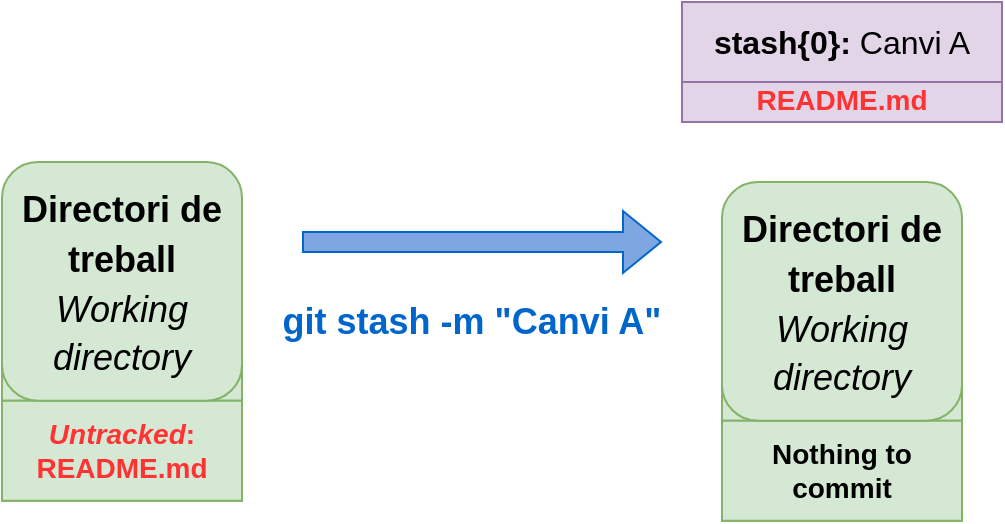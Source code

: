 <mxfile version="24.9.2">
  <diagram name="Pàgina-1" id="oMXp2A7B2WiK8wNI1ypx">
    <mxGraphModel dx="2074" dy="1098" grid="1" gridSize="10" guides="1" tooltips="1" connect="1" arrows="1" fold="1" page="1" pageScale="1" pageWidth="827" pageHeight="1169" math="0" shadow="0">
      <root>
        <mxCell id="0" />
        <mxCell id="1" parent="0" />
        <mxCell id="DcFeNVow8eWx_2YF7XhF-8" value="List" style="swimlane;fontStyle=0;childLayout=stackLayout;horizontal=1;startSize=30;horizontalStack=0;resizeParent=1;resizeParentMax=0;resizeLast=0;collapsible=1;marginBottom=0;whiteSpace=wrap;html=1;fillColor=#d5e8d4;strokeColor=#82b366;" parent="1" vertex="1">
          <mxGeometry x="170" y="359.37" width="120" height="80" as="geometry">
            <mxRectangle x="10" y="380.63" width="60" height="30" as="alternateBounds" />
          </mxGeometry>
        </mxCell>
        <mxCell id="DcFeNVow8eWx_2YF7XhF-9" value="&lt;i&gt;Untracked&lt;/i&gt;: README.md" style="text;strokeColor=#82b366;fillColor=#d5e8d4;align=center;verticalAlign=middle;spacingLeft=4;spacingRight=4;overflow=hidden;points=[[0,0.5],[1,0.5]];portConstraint=eastwest;rotatable=0;whiteSpace=wrap;html=1;fontStyle=1;fontSize=14;fontColor=#FF3333;" parent="DcFeNVow8eWx_2YF7XhF-8" vertex="1">
          <mxGeometry y="30" width="120" height="50" as="geometry" />
        </mxCell>
        <mxCell id="DcFeNVow8eWx_2YF7XhF-10" value="&lt;b style=&quot;border-color: var(--border-color); font-size: 18px;&quot;&gt;Directori de treball&lt;/b&gt;&lt;br style=&quot;border-color: var(--border-color); font-size: 18px;&quot;&gt;&lt;i style=&quot;border-color: var(--border-color); font-size: 18px;&quot;&gt;Working directory&lt;/i&gt;" style="rounded=1;whiteSpace=wrap;html=1;fontSize=20;fillColor=#d5e8d4;strokeColor=#82b366;" parent="1" vertex="1">
          <mxGeometry x="170" y="270" width="120" height="119.37" as="geometry" />
        </mxCell>
        <mxCell id="DcFeNVow8eWx_2YF7XhF-11" value="" style="shape=flexArrow;endArrow=classic;html=1;rounded=0;fillColor=#7EA6E0;strokeColor=#0066CC;" parent="1" edge="1">
          <mxGeometry width="50" height="50" relative="1" as="geometry">
            <mxPoint x="320" y="310" as="sourcePoint" />
            <mxPoint x="500" y="310" as="targetPoint" />
          </mxGeometry>
        </mxCell>
        <mxCell id="DcFeNVow8eWx_2YF7XhF-12" value="&lt;b&gt;&lt;font color=&quot;#0066cc&quot; style=&quot;font-size: 18px;&quot;&gt;git stash -m &quot;Canvi A&quot;&lt;/font&gt;&lt;/b&gt;" style="text;html=1;align=center;verticalAlign=middle;whiteSpace=wrap;rounded=0;" parent="1" vertex="1">
          <mxGeometry x="300" y="330" width="210" height="40" as="geometry" />
        </mxCell>
        <mxCell id="DcFeNVow8eWx_2YF7XhF-15" value="List" style="swimlane;fontStyle=0;childLayout=stackLayout;horizontal=1;startSize=30;horizontalStack=0;resizeParent=1;resizeParentMax=0;resizeLast=0;collapsible=1;marginBottom=0;whiteSpace=wrap;html=1;fillColor=#d5e8d4;strokeColor=#82b366;" parent="1" vertex="1">
          <mxGeometry x="530" y="369.37" width="120" height="80" as="geometry">
            <mxRectangle x="10" y="380.63" width="60" height="30" as="alternateBounds" />
          </mxGeometry>
        </mxCell>
        <mxCell id="DcFeNVow8eWx_2YF7XhF-16" value="&lt;font color=&quot;#000000&quot;&gt;Nothing to commit&lt;/font&gt;" style="text;strokeColor=#82b366;fillColor=#d5e8d4;align=center;verticalAlign=middle;spacingLeft=4;spacingRight=4;overflow=hidden;points=[[0,0.5],[1,0.5]];portConstraint=eastwest;rotatable=0;whiteSpace=wrap;html=1;fontStyle=1;fontSize=14;fontColor=#FF3333;" parent="DcFeNVow8eWx_2YF7XhF-15" vertex="1">
          <mxGeometry y="30" width="120" height="50" as="geometry" />
        </mxCell>
        <mxCell id="DcFeNVow8eWx_2YF7XhF-17" value="&lt;b style=&quot;border-color: var(--border-color); font-size: 18px;&quot;&gt;Directori de treball&lt;/b&gt;&lt;br style=&quot;border-color: var(--border-color); font-size: 18px;&quot;&gt;&lt;i style=&quot;border-color: var(--border-color); font-size: 18px;&quot;&gt;Working directory&lt;/i&gt;" style="rounded=1;whiteSpace=wrap;html=1;fontSize=20;fillColor=#d5e8d4;strokeColor=#82b366;" parent="1" vertex="1">
          <mxGeometry x="530" y="280" width="120" height="119.37" as="geometry" />
        </mxCell>
        <mxCell id="DcFeNVow8eWx_2YF7XhF-21" value="" style="group" parent="1" vertex="1" connectable="0">
          <mxGeometry x="510" y="190" width="160" height="60" as="geometry" />
        </mxCell>
        <mxCell id="DcFeNVow8eWx_2YF7XhF-18" value="&lt;div&gt;&lt;span style=&quot;color: rgb(255, 51, 51); font-size: 14px; font-weight: 700;&quot;&gt;README.md&lt;/span&gt;&lt;br&gt;&lt;/div&gt;" style="rounded=0;whiteSpace=wrap;html=1;fillColor=#e1d5e7;strokeColor=#9673a6;verticalAlign=bottom;" parent="DcFeNVow8eWx_2YF7XhF-21" vertex="1">
          <mxGeometry width="160" height="60" as="geometry" />
        </mxCell>
        <mxCell id="DcFeNVow8eWx_2YF7XhF-20" value="&lt;font style=&quot;font-size: 16px;&quot;&gt;&lt;b&gt;stash{0}:&lt;/b&gt; Canvi A&lt;/font&gt;" style="rounded=0;whiteSpace=wrap;html=1;fillColor=#e1d5e7;strokeColor=#9673a6;" parent="DcFeNVow8eWx_2YF7XhF-21" vertex="1">
          <mxGeometry width="160" height="40" as="geometry" />
        </mxCell>
      </root>
    </mxGraphModel>
  </diagram>
</mxfile>
